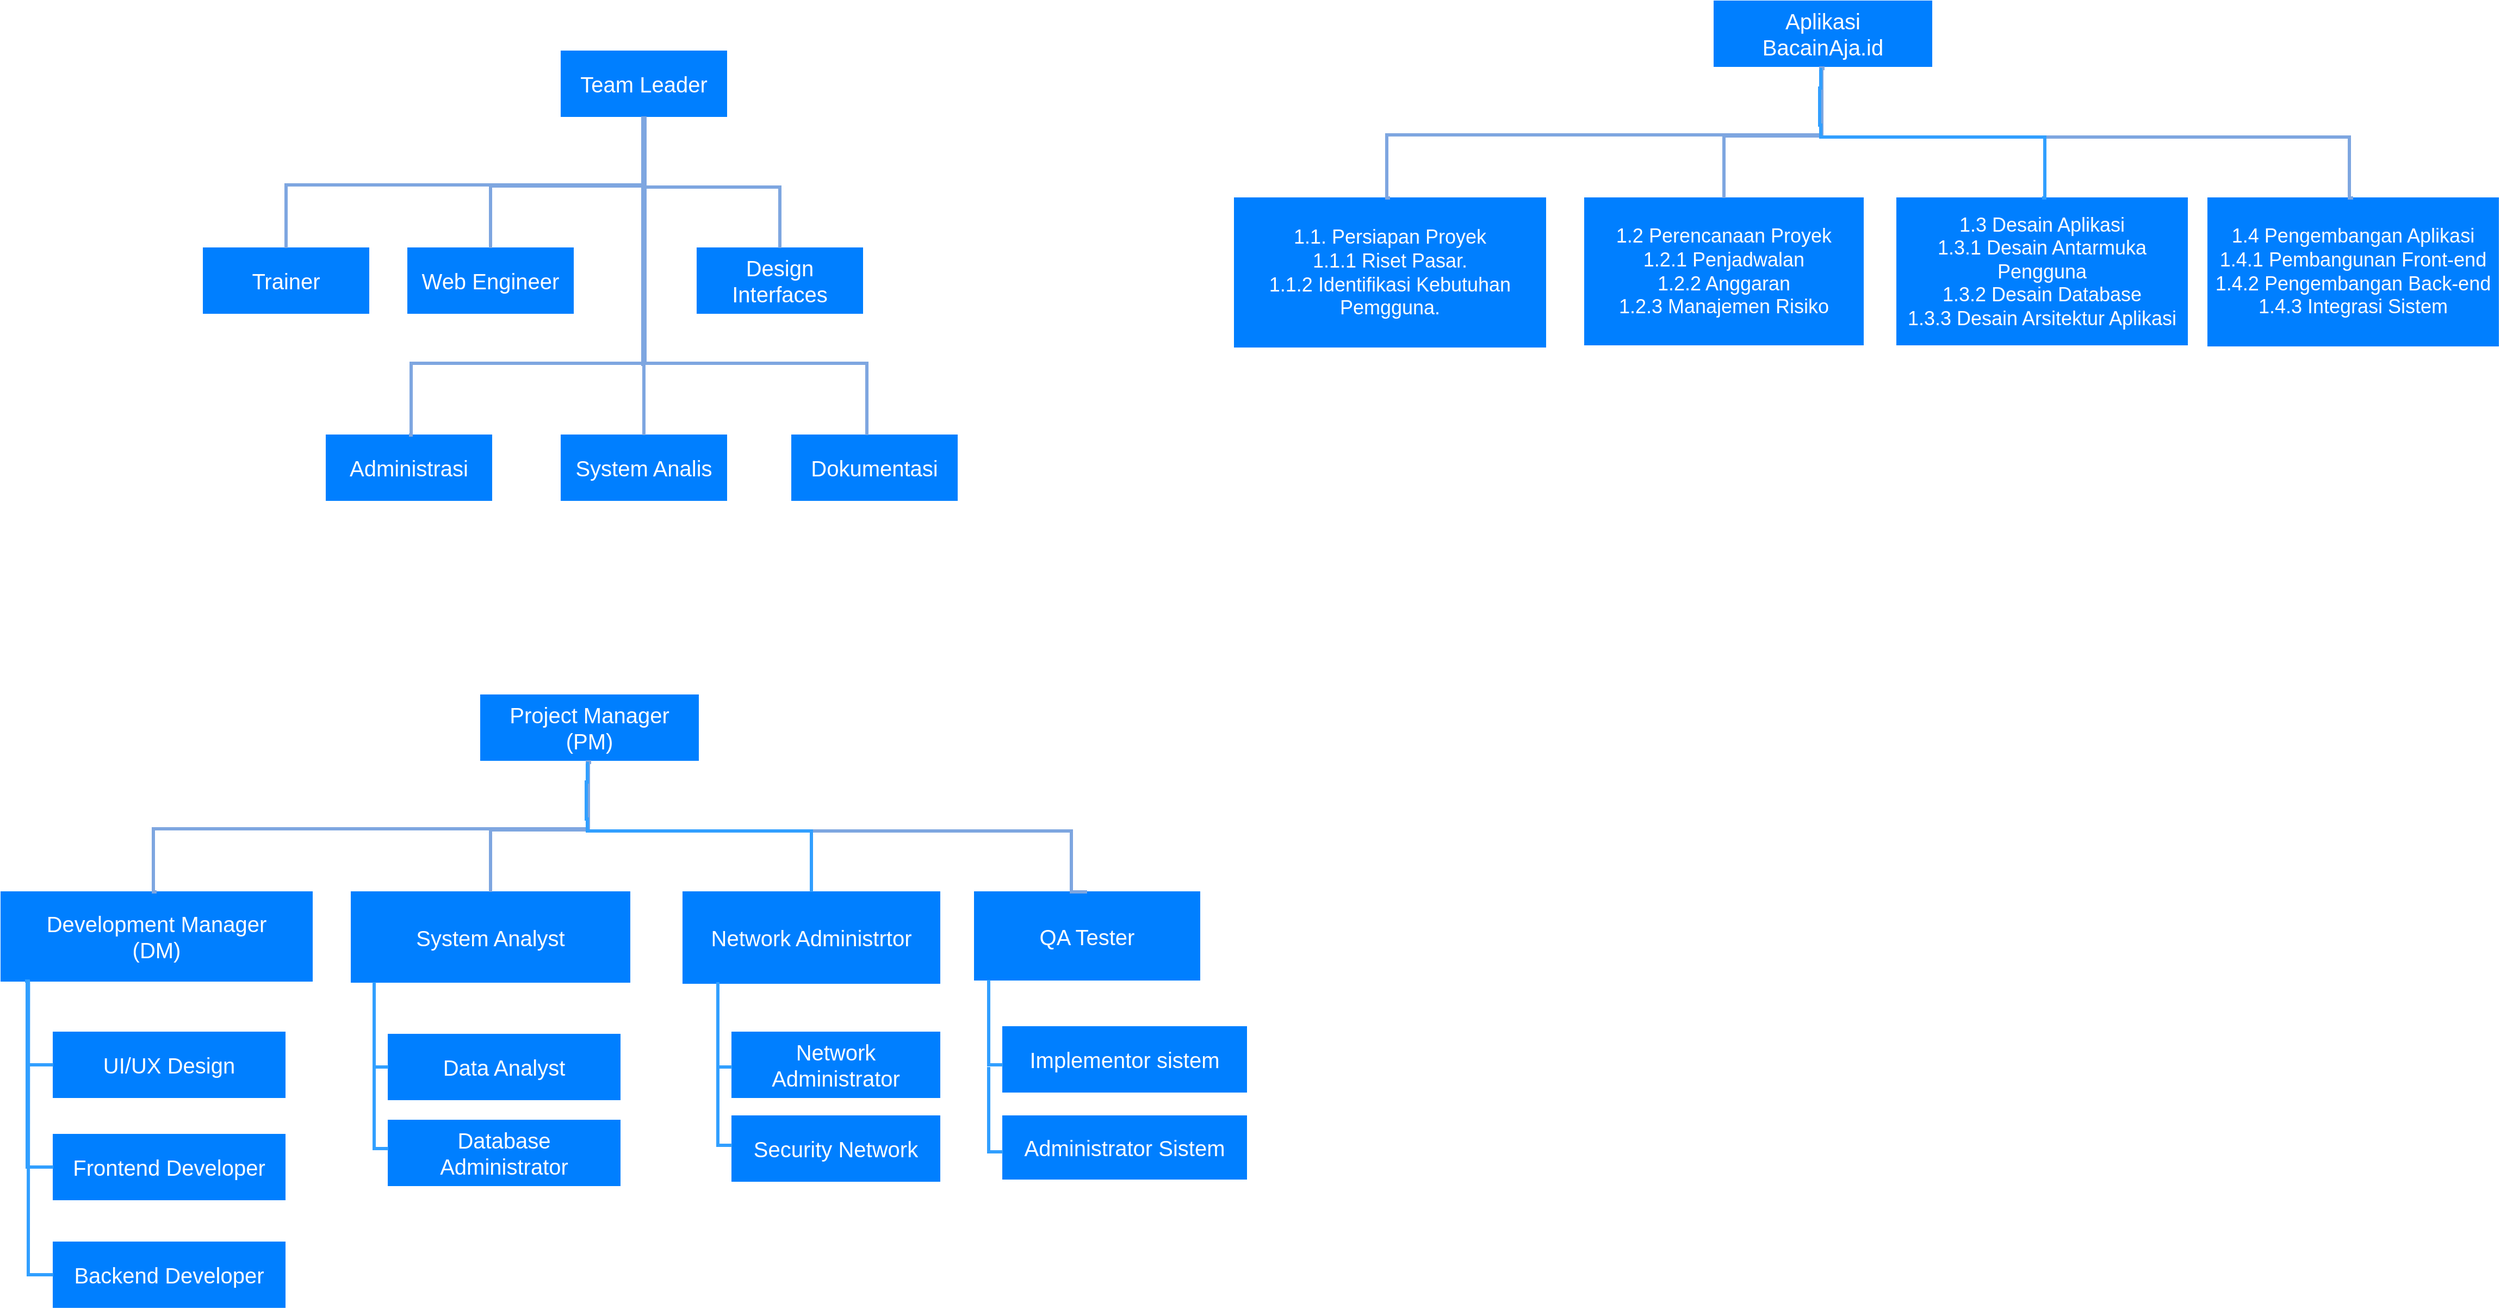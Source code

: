 <mxfile version="22.1.21" type="github">
  <diagram name="Halaman-1" id="df8_s7hSdG_pFl4ybTmo">
    <mxGraphModel dx="1783" dy="1340" grid="0" gridSize="10" guides="1" tooltips="1" connect="1" arrows="1" fold="1" page="0" pageScale="1" pageWidth="827" pageHeight="1169" math="0" shadow="0">
      <root>
        <mxCell id="0" />
        <mxCell id="1" parent="0" />
        <mxCell id="tXYIv47cMmgfdDa_6NiW-1" value="&lt;font color=&quot;#ffffff&quot; style=&quot;font-size: 20px;&quot;&gt;Team Leader&lt;/font&gt;" style="rounded=0;whiteSpace=wrap;html=1;fontSize=16;fillColor=#007FFF;strokeColor=#007FFF;" parent="1" vertex="1">
          <mxGeometry x="167" y="-42" width="152" height="60" as="geometry" />
        </mxCell>
        <mxCell id="tXYIv47cMmgfdDa_6NiW-2" value="&lt;font color=&quot;#ffffff&quot; style=&quot;font-size: 20px;&quot;&gt;Web Engineer&lt;/font&gt;" style="rounded=0;whiteSpace=wrap;html=1;fontSize=16;strokeColor=#007FFF;fillColor=#007FFF;" parent="1" vertex="1">
          <mxGeometry x="26" y="139" width="152" height="60" as="geometry" />
        </mxCell>
        <mxCell id="tXYIv47cMmgfdDa_6NiW-3" value="&lt;font color=&quot;#ffffff&quot; style=&quot;font-size: 20px;&quot;&gt;Design Interfaces&lt;/font&gt;" style="rounded=0;whiteSpace=wrap;html=1;fontSize=16;strokeColor=#007FFF;fillColor=#007FFF;" parent="1" vertex="1">
          <mxGeometry x="292" y="139" width="152" height="60" as="geometry" />
        </mxCell>
        <mxCell id="tXYIv47cMmgfdDa_6NiW-4" value="&lt;font color=&quot;#ffffff&quot; style=&quot;font-size: 20px;&quot;&gt;Trainer&lt;/font&gt;" style="rounded=0;whiteSpace=wrap;html=1;fontSize=16;strokeColor=#007FFF;fillColor=#007FFF;" parent="1" vertex="1">
          <mxGeometry x="-162" y="139" width="152" height="60" as="geometry" />
        </mxCell>
        <mxCell id="tXYIv47cMmgfdDa_6NiW-5" value="&lt;font color=&quot;#ffffff&quot; style=&quot;font-size: 20px;&quot;&gt;Administrasi&lt;/font&gt;" style="rounded=0;whiteSpace=wrap;html=1;fontSize=16;strokeColor=#007FFF;fillColor=#007FFF;" parent="1" vertex="1">
          <mxGeometry x="-49" y="311" width="152" height="60" as="geometry" />
        </mxCell>
        <mxCell id="tXYIv47cMmgfdDa_6NiW-6" value="&lt;font color=&quot;#ffffff&quot; style=&quot;font-size: 20px;&quot;&gt;System Analis&lt;/font&gt;" style="rounded=0;whiteSpace=wrap;html=1;fontSize=16;fillColor=#007FFF;strokeColor=#007FFF;" parent="1" vertex="1">
          <mxGeometry x="167" y="311" width="152" height="60" as="geometry" />
        </mxCell>
        <mxCell id="tXYIv47cMmgfdDa_6NiW-7" value="&lt;font color=&quot;#ffffff&quot; style=&quot;font-size: 20px;&quot;&gt;Dokumentasi&lt;/font&gt;" style="rounded=0;whiteSpace=wrap;html=1;fontSize=16;fillColor=#007FFF;strokeColor=#007FFF;" parent="1" vertex="1">
          <mxGeometry x="379" y="311" width="152" height="60" as="geometry" />
        </mxCell>
        <mxCell id="tXYIv47cMmgfdDa_6NiW-8" value="" style="edgeStyle=segmentEdgeStyle;endArrow=none;html=1;rounded=0;endSize=8;startSize=8;fontSize=12;entryX=0.5;entryY=0;entryDx=0;entryDy=0;endFill=0;strokeColor=#7EA6E0;strokeWidth=3;" parent="1" source="tXYIv47cMmgfdDa_6NiW-1" target="tXYIv47cMmgfdDa_6NiW-4" edge="1">
          <mxGeometry width="50" height="50" relative="1" as="geometry">
            <mxPoint x="183" y="20" as="sourcePoint" />
            <mxPoint x="26" y="50" as="targetPoint" />
            <Array as="points">
              <mxPoint x="244" y="81" />
              <mxPoint x="-86" y="81" />
            </Array>
          </mxGeometry>
        </mxCell>
        <mxCell id="tXYIv47cMmgfdDa_6NiW-9" value="" style="edgeStyle=segmentEdgeStyle;endArrow=none;html=1;rounded=0;endSize=8;startSize=8;fontSize=12;exitX=0.5;exitY=1;exitDx=0;exitDy=0;entryX=0.5;entryY=0;entryDx=0;entryDy=0;endFill=0;strokeColor=#7EA6E0;strokeWidth=3;" parent="1" source="tXYIv47cMmgfdDa_6NiW-1" target="tXYIv47cMmgfdDa_6NiW-2" edge="1">
          <mxGeometry width="50" height="50" relative="1" as="geometry">
            <mxPoint x="183" y="20" as="sourcePoint" />
            <mxPoint x="-76" y="149" as="targetPoint" />
            <Array as="points">
              <mxPoint x="243" y="20" />
              <mxPoint x="244" y="20" />
              <mxPoint x="244" y="82" />
              <mxPoint x="102" y="82" />
            </Array>
          </mxGeometry>
        </mxCell>
        <mxCell id="tXYIv47cMmgfdDa_6NiW-11" value="" style="edgeStyle=segmentEdgeStyle;endArrow=none;html=1;rounded=0;endSize=8;startSize=8;fontSize=12;entryX=0.5;entryY=0;entryDx=0;entryDy=0;endFill=0;strokeColor=#7EA6E0;strokeWidth=3;" parent="1" source="tXYIv47cMmgfdDa_6NiW-1" target="tXYIv47cMmgfdDa_6NiW-3" edge="1">
          <mxGeometry width="50" height="50" relative="1" as="geometry">
            <mxPoint x="391" y="-10" as="sourcePoint" />
            <mxPoint x="310" y="109" as="targetPoint" />
            <Array as="points">
              <mxPoint x="243" y="83" />
              <mxPoint x="368" y="83" />
            </Array>
          </mxGeometry>
        </mxCell>
        <mxCell id="tXYIv47cMmgfdDa_6NiW-15" value="" style="edgeStyle=segmentEdgeStyle;endArrow=none;html=1;rounded=0;endSize=8;startSize=8;fontSize=12;entryX=0.5;entryY=0;entryDx=0;entryDy=0;endFill=0;strokeColor=#7EA6E0;strokeWidth=3;exitX=0.5;exitY=1;exitDx=0;exitDy=0;" parent="1" source="tXYIv47cMmgfdDa_6NiW-1" target="tXYIv47cMmgfdDa_6NiW-5" edge="1">
          <mxGeometry width="50" height="50" relative="1" as="geometry">
            <mxPoint x="253" y="28" as="sourcePoint" />
            <mxPoint x="466" y="147" as="targetPoint" />
            <Array as="points">
              <mxPoint x="243" y="28" />
              <mxPoint x="244" y="28" />
              <mxPoint x="244" y="245" />
              <mxPoint x="29" y="245" />
              <mxPoint x="29" y="311" />
            </Array>
          </mxGeometry>
        </mxCell>
        <mxCell id="tXYIv47cMmgfdDa_6NiW-16" value="" style="edgeStyle=segmentEdgeStyle;endArrow=none;html=1;rounded=0;endSize=8;startSize=8;fontSize=12;entryX=0.5;entryY=0;entryDx=0;entryDy=0;endFill=0;strokeColor=#7EA6E0;strokeWidth=3;" parent="1" target="tXYIv47cMmgfdDa_6NiW-6" edge="1">
          <mxGeometry width="50" height="50" relative="1" as="geometry">
            <mxPoint x="242" y="21" as="sourcePoint" />
            <mxPoint x="170" y="321" as="targetPoint" />
            <Array as="points">
              <mxPoint x="243" y="21" />
              <mxPoint x="243" y="38" />
              <mxPoint x="242" y="38" />
              <mxPoint x="242" y="246" />
              <mxPoint x="243" y="246" />
              <mxPoint x="243" y="311" />
            </Array>
          </mxGeometry>
        </mxCell>
        <mxCell id="tXYIv47cMmgfdDa_6NiW-17" value="" style="edgeStyle=segmentEdgeStyle;endArrow=none;html=1;rounded=0;endSize=8;startSize=8;fontSize=12;endFill=0;strokeColor=#7EA6E0;strokeWidth=3;" parent="1" source="tXYIv47cMmgfdDa_6NiW-1" target="tXYIv47cMmgfdDa_6NiW-7" edge="1">
          <mxGeometry width="50" height="50" relative="1" as="geometry">
            <mxPoint x="252" y="31" as="sourcePoint" />
            <mxPoint x="358" y="321" as="targetPoint" />
            <Array as="points">
              <mxPoint x="242" y="245" />
              <mxPoint x="448" y="245" />
            </Array>
          </mxGeometry>
        </mxCell>
        <mxCell id="gyhhDFBb0awWSL-wvrwj-1" value="&lt;font color=&quot;#ffffff&quot; style=&quot;font-size: 20px;&quot;&gt;Project Manager&lt;br&gt;(PM)&lt;br&gt;&lt;/font&gt;" style="rounded=0;whiteSpace=wrap;html=1;fontSize=16;fillColor=#007FFF;strokeColor=#007FFF;" parent="1" vertex="1">
          <mxGeometry x="93" y="550" width="200" height="60" as="geometry" />
        </mxCell>
        <mxCell id="gyhhDFBb0awWSL-wvrwj-2" value="&lt;font color=&quot;#ffffff&quot; style=&quot;font-size: 20px;&quot;&gt;System Analyst&lt;br&gt;&lt;/font&gt;" style="rounded=0;whiteSpace=wrap;html=1;fontSize=16;strokeColor=#007FFF;fillColor=#007FFF;" parent="1" vertex="1">
          <mxGeometry x="-26" y="731" width="256" height="83" as="geometry" />
        </mxCell>
        <mxCell id="gyhhDFBb0awWSL-wvrwj-3" value="&lt;font style=&quot;font-size: 20px;&quot; color=&quot;#ffffff&quot;&gt;QA Tester&lt;/font&gt;" style="rounded=0;whiteSpace=wrap;html=1;fontSize=16;strokeColor=#007FFF;fillColor=#007FFF;" parent="1" vertex="1">
          <mxGeometry x="547" y="731" width="207" height="81" as="geometry" />
        </mxCell>
        <mxCell id="gyhhDFBb0awWSL-wvrwj-4" value="&lt;font color=&quot;#ffffff&quot; style=&quot;font-size: 20px;&quot;&gt;Development Manager&lt;br&gt;(DM)&lt;br&gt;&lt;/font&gt;" style="rounded=0;whiteSpace=wrap;html=1;fontSize=16;strokeColor=#007FFF;fillColor=#007FFF;" parent="1" vertex="1">
          <mxGeometry x="-348" y="731" width="286" height="82" as="geometry" />
        </mxCell>
        <mxCell id="gyhhDFBb0awWSL-wvrwj-6" value="&lt;font color=&quot;#ffffff&quot; style=&quot;font-size: 20px;&quot;&gt;Network Administrtor&lt;/font&gt;" style="rounded=0;whiteSpace=wrap;html=1;fontSize=16;fillColor=#007FFF;strokeColor=#007FFF;" parent="1" vertex="1">
          <mxGeometry x="279" y="731" width="236" height="84" as="geometry" />
        </mxCell>
        <mxCell id="gyhhDFBb0awWSL-wvrwj-8" value="" style="edgeStyle=segmentEdgeStyle;endArrow=none;html=1;rounded=0;endSize=8;startSize=8;fontSize=12;entryX=0.5;entryY=0;entryDx=0;entryDy=0;endFill=0;strokeColor=#7EA6E0;strokeWidth=3;" parent="1" source="gyhhDFBb0awWSL-wvrwj-1" target="gyhhDFBb0awWSL-wvrwj-4" edge="1">
          <mxGeometry width="50" height="50" relative="1" as="geometry">
            <mxPoint x="131" y="612" as="sourcePoint" />
            <mxPoint x="-26" y="642" as="targetPoint" />
            <Array as="points">
              <mxPoint x="192" y="673" />
              <mxPoint x="-208" y="673" />
              <mxPoint x="-208" y="731" />
            </Array>
          </mxGeometry>
        </mxCell>
        <mxCell id="gyhhDFBb0awWSL-wvrwj-9" value="" style="edgeStyle=segmentEdgeStyle;endArrow=none;html=1;rounded=0;endSize=8;startSize=8;fontSize=12;exitX=0.5;exitY=1;exitDx=0;exitDy=0;entryX=0.5;entryY=0;entryDx=0;entryDy=0;endFill=0;strokeColor=#7EA6E0;strokeWidth=3;" parent="1" source="gyhhDFBb0awWSL-wvrwj-1" target="gyhhDFBb0awWSL-wvrwj-2" edge="1">
          <mxGeometry width="50" height="50" relative="1" as="geometry">
            <mxPoint x="131" y="612" as="sourcePoint" />
            <mxPoint x="-128" y="741" as="targetPoint" />
            <Array as="points">
              <mxPoint x="191" y="612" />
              <mxPoint x="192" y="612" />
              <mxPoint x="192" y="674" />
              <mxPoint x="50" y="674" />
            </Array>
          </mxGeometry>
        </mxCell>
        <mxCell id="gyhhDFBb0awWSL-wvrwj-10" value="" style="edgeStyle=segmentEdgeStyle;endArrow=none;html=1;rounded=0;endSize=8;startSize=8;fontSize=12;entryX=0.5;entryY=0;entryDx=0;entryDy=0;endFill=0;strokeColor=#7EA6E0;strokeWidth=3;" parent="1" source="gyhhDFBb0awWSL-wvrwj-1" target="gyhhDFBb0awWSL-wvrwj-3" edge="1">
          <mxGeometry width="50" height="50" relative="1" as="geometry">
            <mxPoint x="339" y="582" as="sourcePoint" />
            <mxPoint x="258" y="701" as="targetPoint" />
            <Array as="points">
              <mxPoint x="191" y="675" />
              <mxPoint x="636" y="675" />
            </Array>
          </mxGeometry>
        </mxCell>
        <mxCell id="gyhhDFBb0awWSL-wvrwj-12" value="" style="edgeStyle=segmentEdgeStyle;endArrow=none;html=1;rounded=0;endSize=8;startSize=8;fontSize=12;entryX=0.5;entryY=0;entryDx=0;entryDy=0;endFill=0;strokeColor=#319fff;strokeWidth=3;" parent="1" target="gyhhDFBb0awWSL-wvrwj-6" edge="1">
          <mxGeometry width="50" height="50" relative="1" as="geometry">
            <mxPoint x="190" y="613" as="sourcePoint" />
            <mxPoint x="118" y="913" as="targetPoint" />
            <Array as="points">
              <mxPoint x="191" y="613" />
              <mxPoint x="191" y="630" />
              <mxPoint x="190" y="630" />
              <mxPoint x="190" y="664" />
              <mxPoint x="191" y="664" />
              <mxPoint x="191" y="675" />
              <mxPoint x="397" y="675" />
            </Array>
          </mxGeometry>
        </mxCell>
        <mxCell id="gyhhDFBb0awWSL-wvrwj-16" value="&lt;font color=&quot;#ffffff&quot;&gt;&lt;span style=&quot;font-size: 20px;&quot;&gt;UI/UX Design&lt;/span&gt;&lt;/font&gt;" style="rounded=0;whiteSpace=wrap;html=1;fontSize=16;strokeColor=#007FFF;fillColor=#007FFF;" parent="1" vertex="1">
          <mxGeometry x="-300" y="860" width="213" height="60" as="geometry" />
        </mxCell>
        <mxCell id="gyhhDFBb0awWSL-wvrwj-17" value="&lt;font color=&quot;#ffffff&quot;&gt;&lt;span style=&quot;font-size: 20px;&quot;&gt;Frontend Developer&lt;/span&gt;&lt;/font&gt;" style="rounded=0;whiteSpace=wrap;html=1;fontSize=16;strokeColor=#007FFF;fillColor=#007FFF;" parent="1" vertex="1">
          <mxGeometry x="-300" y="954" width="213" height="60" as="geometry" />
        </mxCell>
        <mxCell id="gyhhDFBb0awWSL-wvrwj-18" value="&lt;font color=&quot;#ffffff&quot;&gt;&lt;span style=&quot;font-size: 20px;&quot;&gt;Backend Developer&lt;/span&gt;&lt;/font&gt;" style="rounded=0;whiteSpace=wrap;html=1;fontSize=16;strokeColor=#007FFF;fillColor=#007FFF;" parent="1" vertex="1">
          <mxGeometry x="-300" y="1053" width="213" height="60" as="geometry" />
        </mxCell>
        <mxCell id="gyhhDFBb0awWSL-wvrwj-20" value="" style="edgeStyle=elbowEdgeStyle;elbow=horizontal;endArrow=none;html=1;curved=0;rounded=0;endSize=8;startSize=8;fontSize=12;entryX=0;entryY=0.5;entryDx=0;entryDy=0;exitX=0.087;exitY=0.981;exitDx=0;exitDy=0;exitPerimeter=0;strokeColor=#319fff;endFill=0;strokeWidth=3;" parent="1" source="gyhhDFBb0awWSL-wvrwj-4" target="gyhhDFBb0awWSL-wvrwj-16" edge="1">
          <mxGeometry width="50" height="50" relative="1" as="geometry">
            <mxPoint x="-375" y="931" as="sourcePoint" />
            <mxPoint x="-325" y="881" as="targetPoint" />
            <Array as="points">
              <mxPoint x="-323" y="849" />
            </Array>
          </mxGeometry>
        </mxCell>
        <mxCell id="gyhhDFBb0awWSL-wvrwj-21" value="" style="edgeStyle=elbowEdgeStyle;elbow=horizontal;endArrow=none;html=1;curved=0;rounded=0;endSize=8;startSize=8;fontSize=12;exitX=0.077;exitY=1;exitDx=0;exitDy=0;exitPerimeter=0;strokeColor=#319fff;endFill=0;strokeWidth=3;entryX=0;entryY=0.5;entryDx=0;entryDy=0;" parent="1" source="gyhhDFBb0awWSL-wvrwj-4" target="gyhhDFBb0awWSL-wvrwj-17" edge="1">
          <mxGeometry width="50" height="50" relative="1" as="geometry">
            <mxPoint x="-313" y="821" as="sourcePoint" />
            <mxPoint x="-302" y="987" as="targetPoint" />
            <Array as="points">
              <mxPoint x="-324" y="860" />
            </Array>
          </mxGeometry>
        </mxCell>
        <mxCell id="gyhhDFBb0awWSL-wvrwj-22" value="" style="edgeStyle=elbowEdgeStyle;elbow=horizontal;endArrow=none;html=1;curved=0;rounded=0;endSize=8;startSize=8;fontSize=12;exitX=0.088;exitY=0.991;exitDx=0;exitDy=0;exitPerimeter=0;strokeColor=#319fff;endFill=0;strokeWidth=3;entryX=0;entryY=0.5;entryDx=0;entryDy=0;" parent="1" source="gyhhDFBb0awWSL-wvrwj-4" target="gyhhDFBb0awWSL-wvrwj-18" edge="1">
          <mxGeometry width="50" height="50" relative="1" as="geometry">
            <mxPoint x="-332" y="962" as="sourcePoint" />
            <mxPoint x="-306" y="1133" as="targetPoint" />
            <Array as="points">
              <mxPoint x="-323" y="974" />
            </Array>
          </mxGeometry>
        </mxCell>
        <mxCell id="gyhhDFBb0awWSL-wvrwj-23" value="&lt;font color=&quot;#ffffff&quot;&gt;&lt;span style=&quot;font-size: 20px;&quot;&gt;Data Analyst&lt;/span&gt;&lt;/font&gt;" style="rounded=0;whiteSpace=wrap;html=1;fontSize=16;strokeColor=#007FFF;fillColor=#007FFF;" parent="1" vertex="1">
          <mxGeometry x="8" y="862" width="213" height="60" as="geometry" />
        </mxCell>
        <mxCell id="gyhhDFBb0awWSL-wvrwj-24" value="" style="edgeStyle=elbowEdgeStyle;elbow=horizontal;endArrow=none;html=1;curved=0;rounded=0;endSize=8;startSize=8;fontSize=12;strokeColor=#319fff;endFill=0;strokeWidth=3;entryX=0;entryY=0.5;entryDx=0;entryDy=0;" parent="1" source="gyhhDFBb0awWSL-wvrwj-2" target="gyhhDFBb0awWSL-wvrwj-23" edge="1">
          <mxGeometry width="50" height="50" relative="1" as="geometry">
            <mxPoint x="-4" y="842" as="sourcePoint" />
            <mxPoint x="19" y="1113" as="targetPoint" />
            <Array as="points">
              <mxPoint x="-5" y="855" />
            </Array>
          </mxGeometry>
        </mxCell>
        <mxCell id="gyhhDFBb0awWSL-wvrwj-25" value="&lt;font color=&quot;#ffffff&quot;&gt;&lt;span style=&quot;font-size: 20px;&quot;&gt;Database &lt;br&gt;Administrator&lt;/span&gt;&lt;/font&gt;" style="rounded=0;whiteSpace=wrap;html=1;fontSize=16;strokeColor=#007FFF;fillColor=#007FFF;" parent="1" vertex="1">
          <mxGeometry x="8" y="941" width="213" height="60" as="geometry" />
        </mxCell>
        <mxCell id="gyhhDFBb0awWSL-wvrwj-26" value="" style="edgeStyle=elbowEdgeStyle;elbow=horizontal;endArrow=none;html=1;curved=0;rounded=0;endSize=8;startSize=8;fontSize=12;strokeColor=#319fff;endFill=0;strokeWidth=3;entryX=0;entryY=0.5;entryDx=0;entryDy=0;" parent="1" edge="1">
          <mxGeometry width="50" height="50" relative="1" as="geometry">
            <mxPoint x="-5" y="889" as="sourcePoint" />
            <mxPoint x="8" y="967" as="targetPoint" />
            <Array as="points">
              <mxPoint x="-5" y="930" />
            </Array>
          </mxGeometry>
        </mxCell>
        <mxCell id="gyhhDFBb0awWSL-wvrwj-27" value="&lt;font color=&quot;#ffffff&quot;&gt;&lt;span style=&quot;font-size: 20px;&quot;&gt;Network Administrator&lt;/span&gt;&lt;/font&gt;" style="rounded=0;whiteSpace=wrap;html=1;fontSize=16;strokeColor=#007FFF;fillColor=#007FFF;" parent="1" vertex="1">
          <mxGeometry x="324" y="860" width="191" height="60" as="geometry" />
        </mxCell>
        <mxCell id="gyhhDFBb0awWSL-wvrwj-28" value="&lt;font color=&quot;#ffffff&quot;&gt;&lt;span style=&quot;font-size: 20px;&quot;&gt;Security Network&lt;/span&gt;&lt;/font&gt;" style="rounded=0;whiteSpace=wrap;html=1;fontSize=16;strokeColor=#007FFF;fillColor=#007FFF;" parent="1" vertex="1">
          <mxGeometry x="324" y="937" width="191" height="60" as="geometry" />
        </mxCell>
        <mxCell id="gyhhDFBb0awWSL-wvrwj-29" value="" style="edgeStyle=elbowEdgeStyle;elbow=horizontal;endArrow=none;html=1;curved=0;rounded=0;endSize=8;startSize=8;fontSize=12;strokeColor=#319fff;endFill=0;strokeWidth=3;entryX=0;entryY=0.5;entryDx=0;entryDy=0;" parent="1" edge="1">
          <mxGeometry width="50" height="50" relative="1" as="geometry">
            <mxPoint x="311" y="814" as="sourcePoint" />
            <mxPoint x="324" y="892" as="targetPoint" />
            <Array as="points">
              <mxPoint x="311" y="855" />
            </Array>
          </mxGeometry>
        </mxCell>
        <mxCell id="gyhhDFBb0awWSL-wvrwj-30" value="" style="edgeStyle=elbowEdgeStyle;elbow=horizontal;endArrow=none;html=1;curved=0;rounded=0;endSize=8;startSize=8;fontSize=12;strokeColor=#319fff;endFill=0;strokeWidth=3;entryX=0;entryY=0.5;entryDx=0;entryDy=0;" parent="1" edge="1">
          <mxGeometry width="50" height="50" relative="1" as="geometry">
            <mxPoint x="311" y="886" as="sourcePoint" />
            <mxPoint x="324" y="964" as="targetPoint" />
            <Array as="points">
              <mxPoint x="311" y="927" />
            </Array>
          </mxGeometry>
        </mxCell>
        <mxCell id="gyhhDFBb0awWSL-wvrwj-32" value="&lt;font style=&quot;font-size: 20px;&quot; color=&quot;#ffffff&quot;&gt;Implementor sistem&lt;/font&gt;" style="rounded=0;whiteSpace=wrap;html=1;fontSize=16;strokeColor=#007FFF;fillColor=#007FFF;" parent="1" vertex="1">
          <mxGeometry x="573" y="855" width="224" height="60" as="geometry" />
        </mxCell>
        <mxCell id="gyhhDFBb0awWSL-wvrwj-33" value="&lt;font style=&quot;font-size: 20px;&quot; color=&quot;#ffffff&quot;&gt;Administrator Sistem&lt;/font&gt;" style="rounded=0;whiteSpace=wrap;html=1;fontSize=16;strokeColor=#007FFF;fillColor=#007FFF;" parent="1" vertex="1">
          <mxGeometry x="573" y="937" width="224" height="58" as="geometry" />
        </mxCell>
        <mxCell id="gyhhDFBb0awWSL-wvrwj-34" value="" style="edgeStyle=elbowEdgeStyle;elbow=horizontal;endArrow=none;html=1;curved=0;rounded=0;endSize=8;startSize=8;fontSize=12;strokeColor=#319fff;endFill=0;strokeWidth=3;entryX=0;entryY=0.5;entryDx=0;entryDy=0;" parent="1" edge="1">
          <mxGeometry width="50" height="50" relative="1" as="geometry">
            <mxPoint x="560" y="812" as="sourcePoint" />
            <mxPoint x="573" y="890" as="targetPoint" />
            <Array as="points">
              <mxPoint x="560" y="853" />
            </Array>
          </mxGeometry>
        </mxCell>
        <mxCell id="gyhhDFBb0awWSL-wvrwj-35" value="" style="edgeStyle=elbowEdgeStyle;elbow=horizontal;endArrow=none;html=1;curved=0;rounded=0;endSize=8;startSize=8;fontSize=12;strokeColor=#319fff;endFill=0;strokeWidth=3;entryX=0;entryY=0.5;entryDx=0;entryDy=0;" parent="1" edge="1">
          <mxGeometry width="50" height="50" relative="1" as="geometry">
            <mxPoint x="560" y="892" as="sourcePoint" />
            <mxPoint x="573" y="970" as="targetPoint" />
            <Array as="points">
              <mxPoint x="560" y="933" />
            </Array>
          </mxGeometry>
        </mxCell>
        <mxCell id="1DsbmugeIgE46ZY0_CIR-1" value="&lt;font color=&quot;#ffffff&quot; style=&quot;font-size: 20px;&quot;&gt;Aplikasi &lt;br&gt;BacainAja.id&lt;br&gt;&lt;/font&gt;" style="rounded=0;whiteSpace=wrap;html=1;fontSize=16;fillColor=#007FFF;strokeColor=#007FFF;" vertex="1" parent="1">
          <mxGeometry x="1227" y="-88" width="200" height="60" as="geometry" />
        </mxCell>
        <mxCell id="1DsbmugeIgE46ZY0_CIR-2" value="&lt;font color=&quot;#ffffff&quot; style=&quot;font-size: 18px;&quot;&gt;&lt;div&gt;1.2 Perencanaan Proyek&lt;/div&gt;&lt;div&gt;1.2.1 Penjadwalan&lt;/div&gt;&lt;div&gt;1.2.2 Anggaran&lt;/div&gt;&lt;div&gt;1.2.3 Manajemen Risiko&lt;/div&gt;&lt;/font&gt;" style="rounded=0;whiteSpace=wrap;html=1;fontSize=16;strokeColor=#007FFF;fillColor=#007FFF;" vertex="1" parent="1">
          <mxGeometry x="1108" y="93" width="256" height="135" as="geometry" />
        </mxCell>
        <mxCell id="1DsbmugeIgE46ZY0_CIR-3" value="&lt;div style=&quot;font-size: 18px;&quot;&gt;&lt;font style=&quot;font-size: 18px;&quot; color=&quot;#ffffff&quot;&gt;1.4 Pengembangan Aplikasi&lt;/font&gt;&lt;/div&gt;&lt;div style=&quot;font-size: 18px;&quot;&gt;&lt;font style=&quot;font-size: 18px;&quot; color=&quot;#ffffff&quot;&gt;1.4.1 Pembangunan Front-end&lt;/font&gt;&lt;/div&gt;&lt;div style=&quot;font-size: 18px;&quot;&gt;&lt;font style=&quot;font-size: 18px;&quot; color=&quot;#ffffff&quot;&gt;1.4.2 Pengembangan Back-end&lt;/font&gt;&lt;/div&gt;&lt;div style=&quot;font-size: 18px;&quot;&gt;&lt;font style=&quot;font-size: 18px;&quot; color=&quot;#ffffff&quot;&gt;1.4.3 Integrasi Sistem&lt;/font&gt;&lt;/div&gt;" style="rounded=0;whiteSpace=wrap;html=1;fontSize=16;strokeColor=#007FFF;fillColor=#007FFF;" vertex="1" parent="1">
          <mxGeometry x="1681" y="93" width="267" height="136" as="geometry" />
        </mxCell>
        <mxCell id="1DsbmugeIgE46ZY0_CIR-4" value="&lt;font color=&quot;#ffffff&quot; style=&quot;font-size: 18px;&quot;&gt;1.1. Persiapan Proyek&lt;br&gt;&lt;span style=&quot;&quot;&gt;1.1.1 Riset Pasar.&lt;br&gt;1.1.2 Identifikasi Kebutuhan Pemgguna.&lt;/span&gt;&lt;br&gt;&lt;/font&gt;" style="rounded=0;whiteSpace=wrap;html=1;fontSize=16;strokeColor=#007FFF;fillColor=#007FFF;" vertex="1" parent="1">
          <mxGeometry x="786" y="93" width="286" height="137" as="geometry" />
        </mxCell>
        <mxCell id="1DsbmugeIgE46ZY0_CIR-5" value="&lt;div style=&quot;font-size: 18px;&quot;&gt;&lt;font style=&quot;font-size: 18px;&quot; color=&quot;#ffffff&quot;&gt;1.3 Desain Aplikasi&lt;/font&gt;&lt;/div&gt;&lt;div style=&quot;font-size: 18px;&quot;&gt;&lt;font style=&quot;font-size: 18px;&quot; color=&quot;#ffffff&quot;&gt;1.3.1 Desain Antarmuka Pengguna&lt;/font&gt;&lt;/div&gt;&lt;div style=&quot;font-size: 18px;&quot;&gt;&lt;font style=&quot;font-size: 18px;&quot; color=&quot;#ffffff&quot;&gt;1.3.2 Desain Database&lt;/font&gt;&lt;/div&gt;&lt;div style=&quot;font-size: 18px;&quot;&gt;&lt;font style=&quot;font-size: 18px;&quot; color=&quot;#ffffff&quot;&gt;1.3.3 Desain Arsitektur Aplikasi&lt;/font&gt;&lt;/div&gt;" style="rounded=0;whiteSpace=wrap;html=1;fontSize=16;fillColor=#007FFF;strokeColor=#007FFF;" vertex="1" parent="1">
          <mxGeometry x="1395" y="93" width="267" height="135" as="geometry" />
        </mxCell>
        <mxCell id="1DsbmugeIgE46ZY0_CIR-6" value="" style="edgeStyle=segmentEdgeStyle;endArrow=none;html=1;rounded=0;endSize=8;startSize=8;fontSize=12;entryX=0.5;entryY=0;entryDx=0;entryDy=0;endFill=0;strokeColor=#7EA6E0;strokeWidth=3;" edge="1" parent="1" source="1DsbmugeIgE46ZY0_CIR-1" target="1DsbmugeIgE46ZY0_CIR-4">
          <mxGeometry width="50" height="50" relative="1" as="geometry">
            <mxPoint x="1265" y="-26" as="sourcePoint" />
            <mxPoint x="1108" y="4" as="targetPoint" />
            <Array as="points">
              <mxPoint x="1326" y="35" />
              <mxPoint x="926" y="35" />
              <mxPoint x="926" y="93" />
            </Array>
          </mxGeometry>
        </mxCell>
        <mxCell id="1DsbmugeIgE46ZY0_CIR-7" value="" style="edgeStyle=segmentEdgeStyle;endArrow=none;html=1;rounded=0;endSize=8;startSize=8;fontSize=12;exitX=0.5;exitY=1;exitDx=0;exitDy=0;entryX=0.5;entryY=0;entryDx=0;entryDy=0;endFill=0;strokeColor=#7EA6E0;strokeWidth=3;" edge="1" parent="1" source="1DsbmugeIgE46ZY0_CIR-1" target="1DsbmugeIgE46ZY0_CIR-2">
          <mxGeometry width="50" height="50" relative="1" as="geometry">
            <mxPoint x="1265" y="-26" as="sourcePoint" />
            <mxPoint x="1006" y="103" as="targetPoint" />
            <Array as="points">
              <mxPoint x="1325" y="-26" />
              <mxPoint x="1326" y="-26" />
              <mxPoint x="1326" y="36" />
              <mxPoint x="1184" y="36" />
            </Array>
          </mxGeometry>
        </mxCell>
        <mxCell id="1DsbmugeIgE46ZY0_CIR-8" value="" style="edgeStyle=segmentEdgeStyle;endArrow=none;html=1;rounded=0;endSize=8;startSize=8;fontSize=12;entryX=0.5;entryY=0;entryDx=0;entryDy=0;endFill=0;strokeColor=#7EA6E0;strokeWidth=3;" edge="1" parent="1" source="1DsbmugeIgE46ZY0_CIR-1" target="1DsbmugeIgE46ZY0_CIR-3">
          <mxGeometry width="50" height="50" relative="1" as="geometry">
            <mxPoint x="1473" y="-56" as="sourcePoint" />
            <mxPoint x="1392" y="63" as="targetPoint" />
            <Array as="points">
              <mxPoint x="1325" y="37" />
              <mxPoint x="1811" y="37" />
              <mxPoint x="1811" y="93" />
            </Array>
          </mxGeometry>
        </mxCell>
        <mxCell id="1DsbmugeIgE46ZY0_CIR-9" value="" style="edgeStyle=segmentEdgeStyle;endArrow=none;html=1;rounded=0;endSize=8;startSize=8;fontSize=12;entryX=0.5;entryY=0;entryDx=0;entryDy=0;endFill=0;strokeColor=#319fff;strokeWidth=3;" edge="1" parent="1" target="1DsbmugeIgE46ZY0_CIR-5">
          <mxGeometry width="50" height="50" relative="1" as="geometry">
            <mxPoint x="1324" y="-25" as="sourcePoint" />
            <mxPoint x="1252" y="275" as="targetPoint" />
            <Array as="points">
              <mxPoint x="1325" y="-25" />
              <mxPoint x="1325" y="-8" />
              <mxPoint x="1324" y="-8" />
              <mxPoint x="1324" y="26" />
              <mxPoint x="1325" y="26" />
              <mxPoint x="1325" y="37" />
              <mxPoint x="1531" y="37" />
            </Array>
          </mxGeometry>
        </mxCell>
      </root>
    </mxGraphModel>
  </diagram>
</mxfile>
